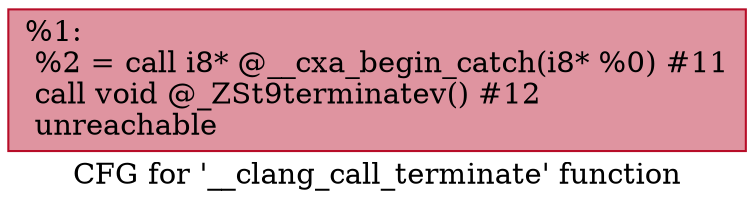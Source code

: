 digraph "CFG for '__clang_call_terminate' function" {
	label="CFG for '__clang_call_terminate' function";

	Node0x600003e7c340 [shape=record,color="#b70d28ff", style=filled, fillcolor="#b70d2870",label="{%1:\l  %2 = call i8* @__cxa_begin_catch(i8* %0) #11\l  call void @_ZSt9terminatev() #12\l  unreachable\l}"];
}
